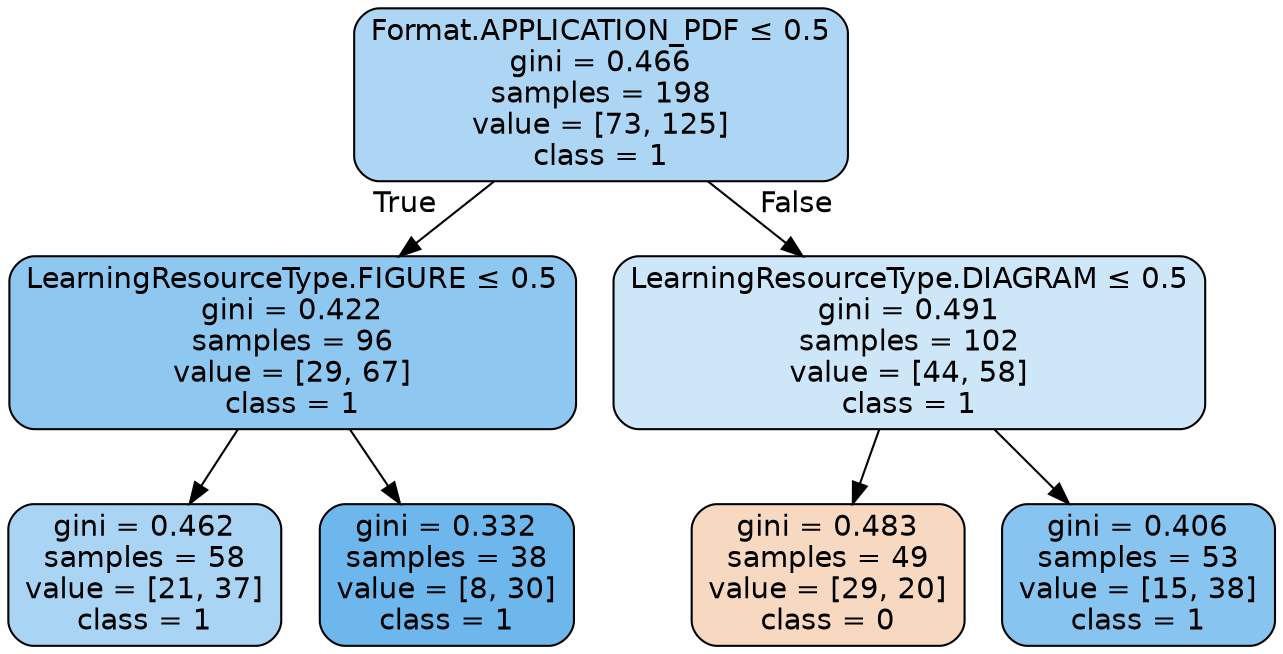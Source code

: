 digraph Tree {
node [shape=box, style="filled, rounded", color="black", fontname=helvetica] ;
edge [fontname=helvetica] ;
0 [label=<Format.APPLICATION_PDF &le; 0.5<br/>gini = 0.466<br/>samples = 198<br/>value = [73, 125]<br/>class = 1>, fillcolor="#399de56a"] ;
1 [label=<LearningResourceType.FIGURE &le; 0.5<br/>gini = 0.422<br/>samples = 96<br/>value = [29, 67]<br/>class = 1>, fillcolor="#399de591"] ;
0 -> 1 [labeldistance=2.5, labelangle=45, headlabel="True"] ;
2 [label=<gini = 0.462<br/>samples = 58<br/>value = [21, 37]<br/>class = 1>, fillcolor="#399de56e"] ;
1 -> 2 ;
3 [label=<gini = 0.332<br/>samples = 38<br/>value = [8, 30]<br/>class = 1>, fillcolor="#399de5bb"] ;
1 -> 3 ;
4 [label=<LearningResourceType.DIAGRAM &le; 0.5<br/>gini = 0.491<br/>samples = 102<br/>value = [44, 58]<br/>class = 1>, fillcolor="#399de53e"] ;
0 -> 4 [labeldistance=2.5, labelangle=-45, headlabel="False"] ;
5 [label=<gini = 0.483<br/>samples = 49<br/>value = [29, 20]<br/>class = 0>, fillcolor="#e581394f"] ;
4 -> 5 ;
6 [label=<gini = 0.406<br/>samples = 53<br/>value = [15, 38]<br/>class = 1>, fillcolor="#399de59a"] ;
4 -> 6 ;
}